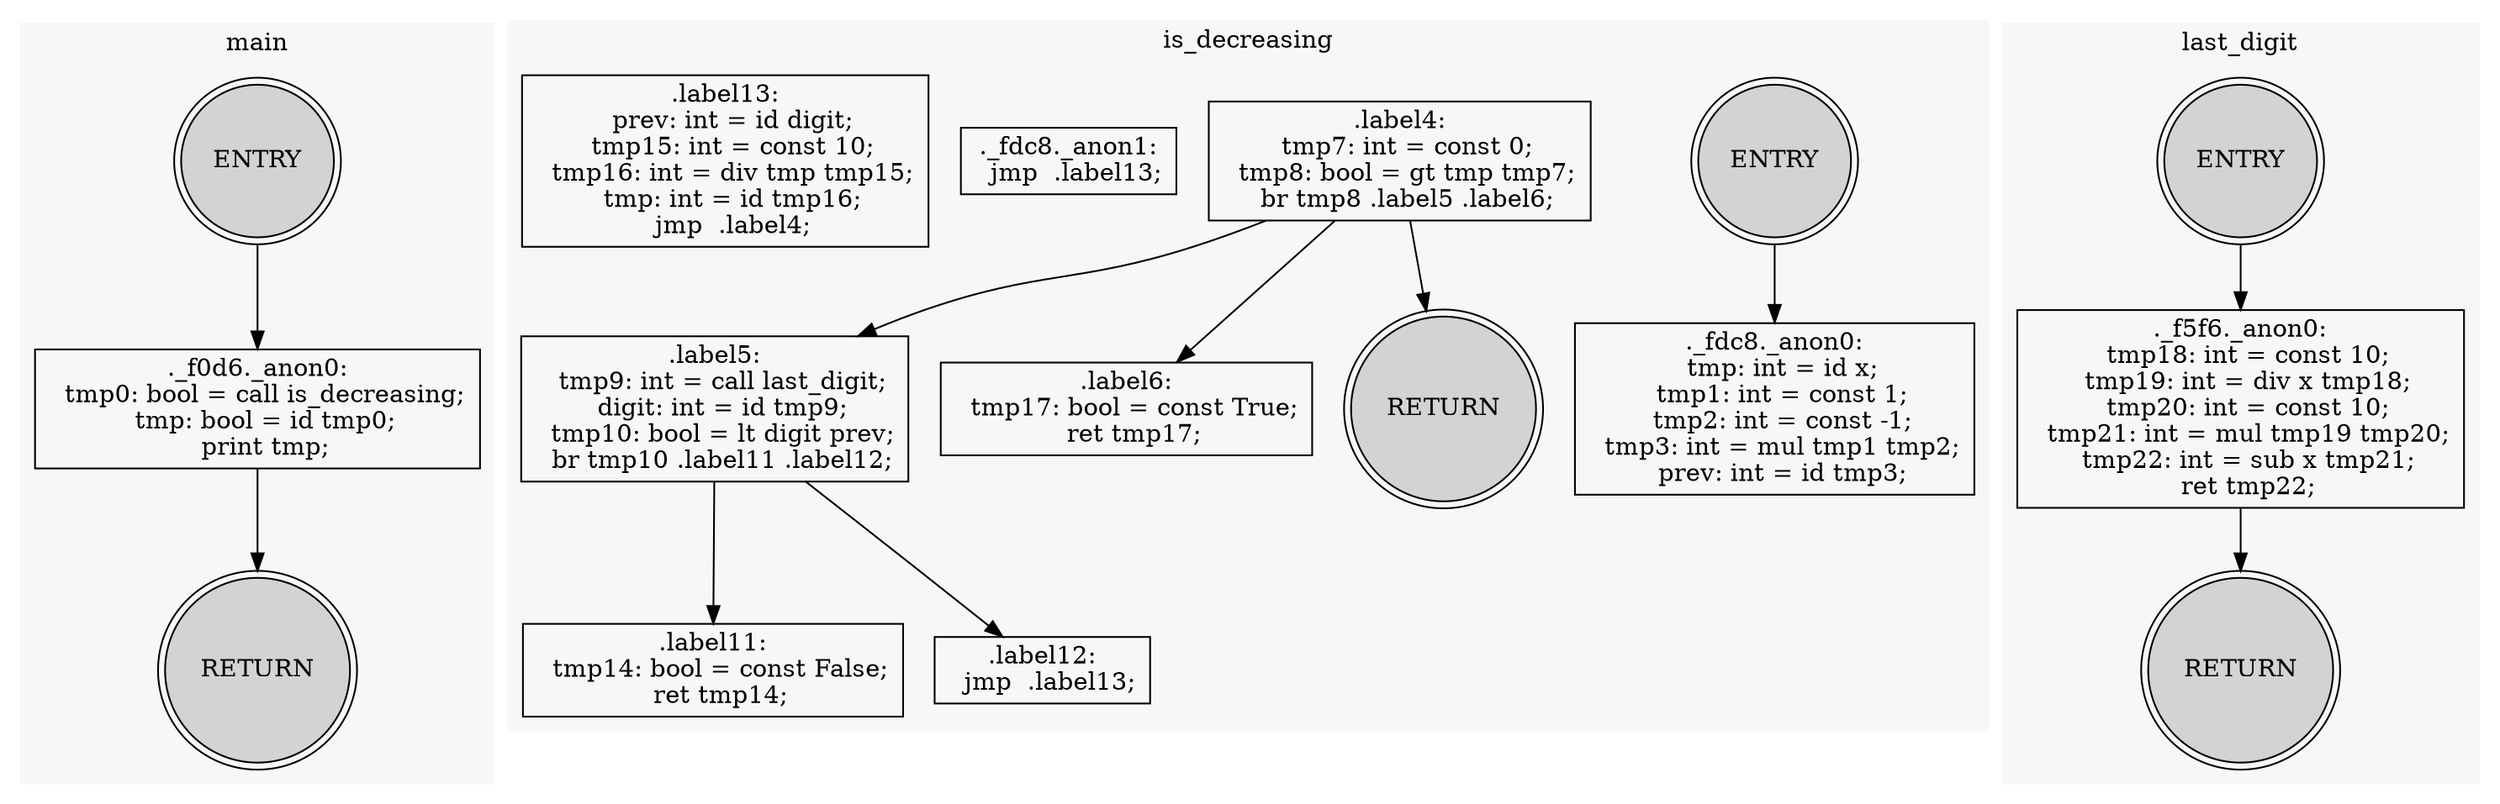 // Dominator Tree
digraph DOMTREE {
	subgraph cluster_main {
		label=main
		color="#f7f7f7"
		style=filled
		rankdir=TB
		FUNC_main_NODE_ENTRY [label=ENTRY fillcolor=lightgray shape=doublecircle style=filled]
		"FUNC_main_NODE__f0d6._anon0" [label="._f0d6._anon0:
  tmp0: bool = call is_decreasing;
  tmp: bool = id tmp0;
  print tmp;" shape=box]
		FUNC_main_NODE_ENTRY -> "FUNC_main_NODE__f0d6._anon0"
		FUNC_main_NODE_RETURN [label=RETURN fillcolor=lightgray shape=doublecircle style=filled]
		"FUNC_main_NODE__f0d6._anon0" -> FUNC_main_NODE_RETURN
	}
	subgraph cluster_is_decreasing {
		label=is_decreasing
		color="#f7f7f7"
		style=filled
		rankdir=TB
		FUNC_is_decreasing_NODE_ENTRY [label=ENTRY fillcolor=lightgray shape=doublecircle style=filled]
		"FUNC_is_decreasing_NODE__fdc8._anon0" [label="._fdc8._anon0:
  tmp: int = id x;
  tmp1: int = const 1;
  tmp2: int = const -1;
  tmp3: int = mul tmp1 tmp2;
  prev: int = id tmp3;" shape=box]
		FUNC_is_decreasing_NODE_ENTRY -> "FUNC_is_decreasing_NODE__fdc8._anon0"
		FUNC_is_decreasing_NODE_label4 [label=".label4:
  tmp7: int = const 0;
  tmp8: bool = gt tmp tmp7;
  br tmp8 .label5 .label6;" shape=box]
		FUNC_is_decreasing_NODE_label5 [label=".label5:
  tmp9: int = call last_digit;
  digit: int = id tmp9;
  tmp10: bool = lt digit prev;
  br tmp10 .label11 .label12;" shape=box]
		FUNC_is_decreasing_NODE_label4 -> FUNC_is_decreasing_NODE_label5
		FUNC_is_decreasing_NODE_label11 [label=".label11:
  tmp14: bool = const False;
  ret tmp14;" shape=box]
		FUNC_is_decreasing_NODE_label5 -> FUNC_is_decreasing_NODE_label11
		"FUNC_is_decreasing_NODE__fdc8._anon1" [label="._fdc8._anon1:
  jmp  .label13;" shape=box]
		FUNC_is_decreasing_NODE_label12 [label=".label12:
  jmp  .label13;" shape=box]
		FUNC_is_decreasing_NODE_label5 -> FUNC_is_decreasing_NODE_label12
		FUNC_is_decreasing_NODE_label13 [label=".label13:
  prev: int = id digit;
  tmp15: int = const 10;
  tmp16: int = div tmp tmp15;
  tmp: int = id tmp16;
  jmp  .label4;" shape=box]
		FUNC_is_decreasing_NODE_label6 [label=".label6:
  tmp17: bool = const True;
  ret tmp17;" shape=box]
		FUNC_is_decreasing_NODE_label4 -> FUNC_is_decreasing_NODE_label6
		FUNC_is_decreasing_NODE_RETURN [label=RETURN fillcolor=lightgray shape=doublecircle style=filled]
		FUNC_is_decreasing_NODE_label4 -> FUNC_is_decreasing_NODE_RETURN
	}
	subgraph cluster_last_digit {
		label=last_digit
		color="#f7f7f7"
		style=filled
		rankdir=TB
		FUNC_last_digit_NODE_ENTRY [label=ENTRY fillcolor=lightgray shape=doublecircle style=filled]
		"FUNC_last_digit_NODE__f5f6._anon0" [label="._f5f6._anon0:
  tmp18: int = const 10;
  tmp19: int = div x tmp18;
  tmp20: int = const 10;
  tmp21: int = mul tmp19 tmp20;
  tmp22: int = sub x tmp21;
  ret tmp22;" shape=box]
		FUNC_last_digit_NODE_ENTRY -> "FUNC_last_digit_NODE__f5f6._anon0"
		FUNC_last_digit_NODE_RETURN [label=RETURN fillcolor=lightgray shape=doublecircle style=filled]
		"FUNC_last_digit_NODE__f5f6._anon0" -> FUNC_last_digit_NODE_RETURN
	}
}
